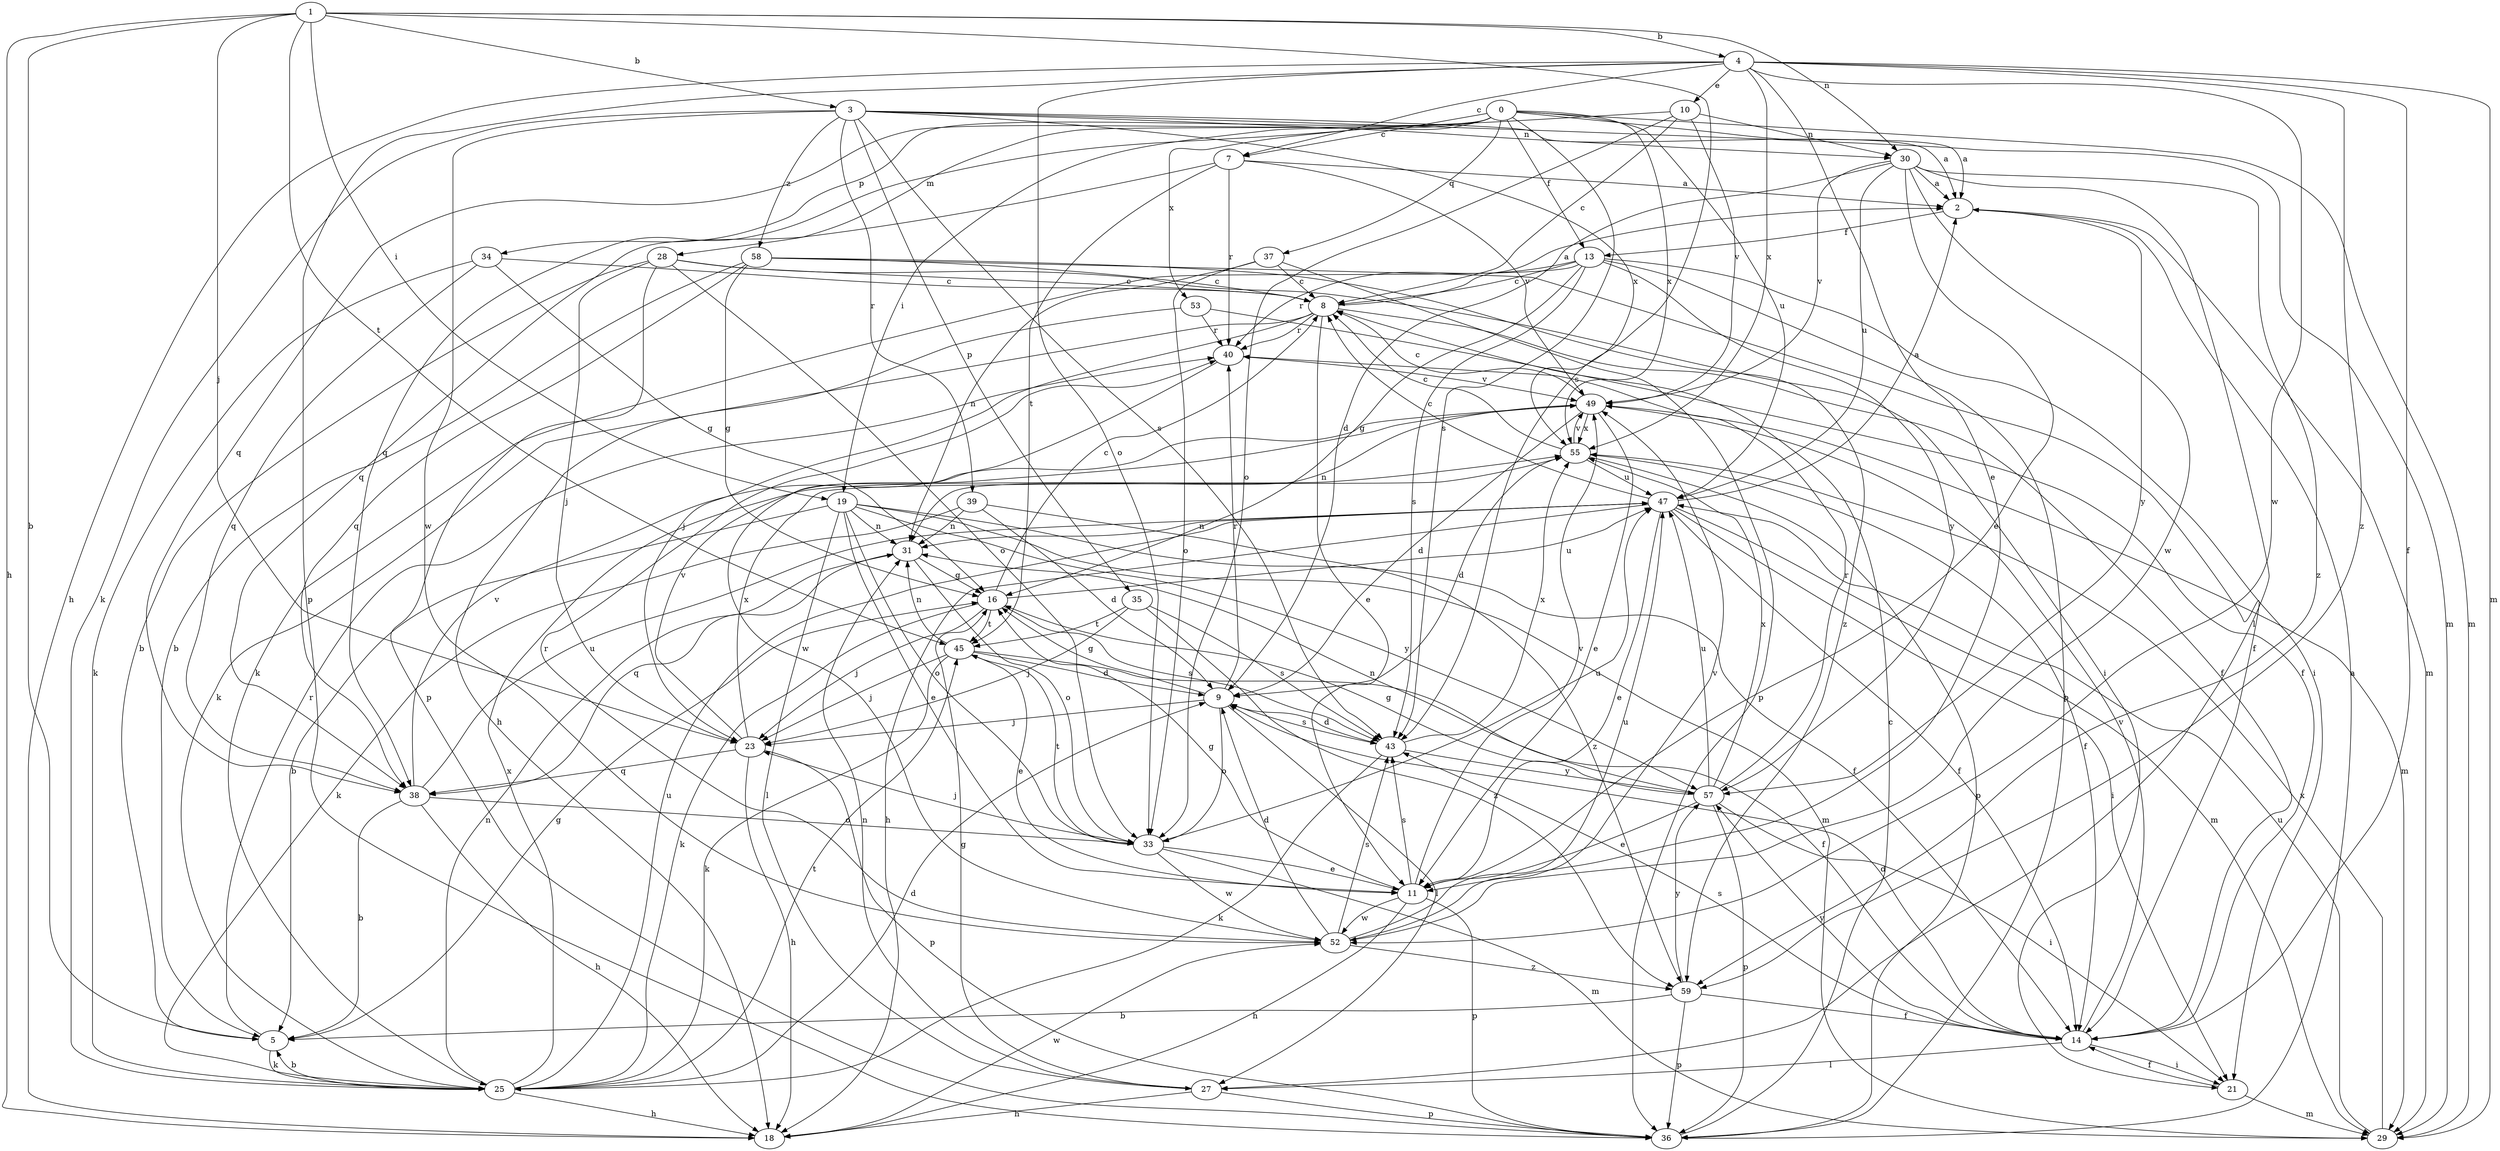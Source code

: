strict digraph  {
0;
1;
2;
3;
4;
5;
7;
8;
9;
10;
11;
13;
14;
16;
18;
19;
21;
23;
25;
27;
28;
29;
30;
31;
33;
34;
35;
36;
37;
38;
39;
40;
43;
45;
47;
49;
52;
53;
55;
57;
58;
59;
0 -> 2  [label=a];
0 -> 7  [label=c];
0 -> 13  [label=f];
0 -> 19  [label=i];
0 -> 28  [label=m];
0 -> 29  [label=m];
0 -> 34  [label=p];
0 -> 37  [label=q];
0 -> 38  [label=q];
0 -> 43  [label=s];
0 -> 47  [label=u];
0 -> 53  [label=x];
0 -> 55  [label=x];
1 -> 3  [label=b];
1 -> 4  [label=b];
1 -> 5  [label=b];
1 -> 18  [label=h];
1 -> 19  [label=i];
1 -> 23  [label=j];
1 -> 30  [label=n];
1 -> 43  [label=s];
1 -> 45  [label=t];
2 -> 13  [label=f];
2 -> 29  [label=m];
2 -> 57  [label=y];
3 -> 2  [label=a];
3 -> 25  [label=k];
3 -> 29  [label=m];
3 -> 30  [label=n];
3 -> 35  [label=p];
3 -> 39  [label=r];
3 -> 43  [label=s];
3 -> 52  [label=w];
3 -> 55  [label=x];
3 -> 58  [label=z];
4 -> 7  [label=c];
4 -> 10  [label=e];
4 -> 11  [label=e];
4 -> 14  [label=f];
4 -> 18  [label=h];
4 -> 29  [label=m];
4 -> 33  [label=o];
4 -> 36  [label=p];
4 -> 52  [label=w];
4 -> 55  [label=x];
4 -> 59  [label=z];
5 -> 16  [label=g];
5 -> 25  [label=k];
5 -> 40  [label=r];
7 -> 2  [label=a];
7 -> 38  [label=q];
7 -> 40  [label=r];
7 -> 45  [label=t];
7 -> 49  [label=v];
8 -> 2  [label=a];
8 -> 11  [label=e];
8 -> 14  [label=f];
8 -> 23  [label=j];
8 -> 25  [label=k];
8 -> 40  [label=r];
9 -> 16  [label=g];
9 -> 23  [label=j];
9 -> 27  [label=l];
9 -> 33  [label=o];
9 -> 40  [label=r];
9 -> 43  [label=s];
10 -> 8  [label=c];
10 -> 30  [label=n];
10 -> 33  [label=o];
10 -> 38  [label=q];
10 -> 49  [label=v];
11 -> 16  [label=g];
11 -> 18  [label=h];
11 -> 36  [label=p];
11 -> 43  [label=s];
11 -> 49  [label=v];
11 -> 52  [label=w];
13 -> 8  [label=c];
13 -> 16  [label=g];
13 -> 21  [label=i];
13 -> 25  [label=k];
13 -> 36  [label=p];
13 -> 40  [label=r];
13 -> 43  [label=s];
13 -> 57  [label=y];
14 -> 9  [label=d];
14 -> 21  [label=i];
14 -> 27  [label=l];
14 -> 43  [label=s];
14 -> 49  [label=v];
14 -> 57  [label=y];
16 -> 8  [label=c];
16 -> 23  [label=j];
16 -> 25  [label=k];
16 -> 43  [label=s];
16 -> 45  [label=t];
16 -> 47  [label=u];
18 -> 52  [label=w];
19 -> 5  [label=b];
19 -> 11  [label=e];
19 -> 14  [label=f];
19 -> 27  [label=l];
19 -> 29  [label=m];
19 -> 31  [label=n];
19 -> 33  [label=o];
19 -> 57  [label=y];
21 -> 14  [label=f];
21 -> 29  [label=m];
23 -> 18  [label=h];
23 -> 36  [label=p];
23 -> 38  [label=q];
23 -> 49  [label=v];
23 -> 55  [label=x];
25 -> 5  [label=b];
25 -> 9  [label=d];
25 -> 18  [label=h];
25 -> 31  [label=n];
25 -> 45  [label=t];
25 -> 47  [label=u];
25 -> 55  [label=x];
27 -> 16  [label=g];
27 -> 18  [label=h];
27 -> 31  [label=n];
27 -> 36  [label=p];
28 -> 5  [label=b];
28 -> 8  [label=c];
28 -> 21  [label=i];
28 -> 23  [label=j];
28 -> 33  [label=o];
28 -> 36  [label=p];
29 -> 47  [label=u];
29 -> 55  [label=x];
30 -> 2  [label=a];
30 -> 9  [label=d];
30 -> 11  [label=e];
30 -> 27  [label=l];
30 -> 47  [label=u];
30 -> 49  [label=v];
30 -> 52  [label=w];
30 -> 59  [label=z];
31 -> 16  [label=g];
31 -> 33  [label=o];
31 -> 38  [label=q];
33 -> 11  [label=e];
33 -> 23  [label=j];
33 -> 29  [label=m];
33 -> 45  [label=t];
33 -> 47  [label=u];
33 -> 52  [label=w];
34 -> 8  [label=c];
34 -> 16  [label=g];
34 -> 25  [label=k];
34 -> 38  [label=q];
35 -> 23  [label=j];
35 -> 43  [label=s];
35 -> 45  [label=t];
35 -> 59  [label=z];
36 -> 2  [label=a];
36 -> 8  [label=c];
37 -> 8  [label=c];
37 -> 31  [label=n];
37 -> 33  [label=o];
37 -> 36  [label=p];
38 -> 5  [label=b];
38 -> 18  [label=h];
38 -> 33  [label=o];
38 -> 47  [label=u];
38 -> 49  [label=v];
39 -> 9  [label=d];
39 -> 25  [label=k];
39 -> 31  [label=n];
39 -> 59  [label=z];
40 -> 49  [label=v];
40 -> 52  [label=w];
43 -> 9  [label=d];
43 -> 25  [label=k];
43 -> 55  [label=x];
43 -> 57  [label=y];
45 -> 9  [label=d];
45 -> 11  [label=e];
45 -> 14  [label=f];
45 -> 23  [label=j];
45 -> 25  [label=k];
45 -> 31  [label=n];
47 -> 2  [label=a];
47 -> 8  [label=c];
47 -> 11  [label=e];
47 -> 14  [label=f];
47 -> 18  [label=h];
47 -> 21  [label=i];
47 -> 29  [label=m];
47 -> 31  [label=n];
49 -> 8  [label=c];
49 -> 9  [label=d];
49 -> 11  [label=e];
49 -> 29  [label=m];
49 -> 31  [label=n];
49 -> 55  [label=x];
52 -> 9  [label=d];
52 -> 40  [label=r];
52 -> 43  [label=s];
52 -> 47  [label=u];
52 -> 49  [label=v];
52 -> 59  [label=z];
53 -> 14  [label=f];
53 -> 18  [label=h];
53 -> 40  [label=r];
55 -> 8  [label=c];
55 -> 9  [label=d];
55 -> 14  [label=f];
55 -> 36  [label=p];
55 -> 47  [label=u];
55 -> 49  [label=v];
57 -> 11  [label=e];
57 -> 16  [label=g];
57 -> 21  [label=i];
57 -> 31  [label=n];
57 -> 36  [label=p];
57 -> 40  [label=r];
57 -> 47  [label=u];
57 -> 55  [label=x];
58 -> 5  [label=b];
58 -> 8  [label=c];
58 -> 14  [label=f];
58 -> 16  [label=g];
58 -> 38  [label=q];
58 -> 59  [label=z];
59 -> 5  [label=b];
59 -> 14  [label=f];
59 -> 36  [label=p];
59 -> 57  [label=y];
}
